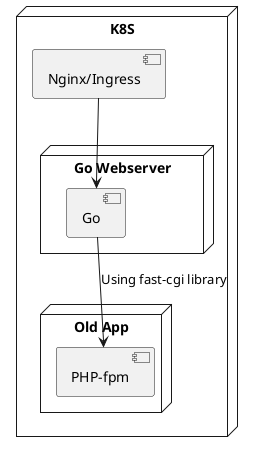 @startuml
'https://plantuml.com/component-diagram

node "K8S" {
    [Nginx/Ingress]

    node "Old App" {
        [PHP-fpm]
    }

    node "Go Webserver" {
      [Go]
    }

}

[Nginx/Ingress] --> [Go]
[Go] --> [PHP-fpm] : Using fast-cgi library

@enduml